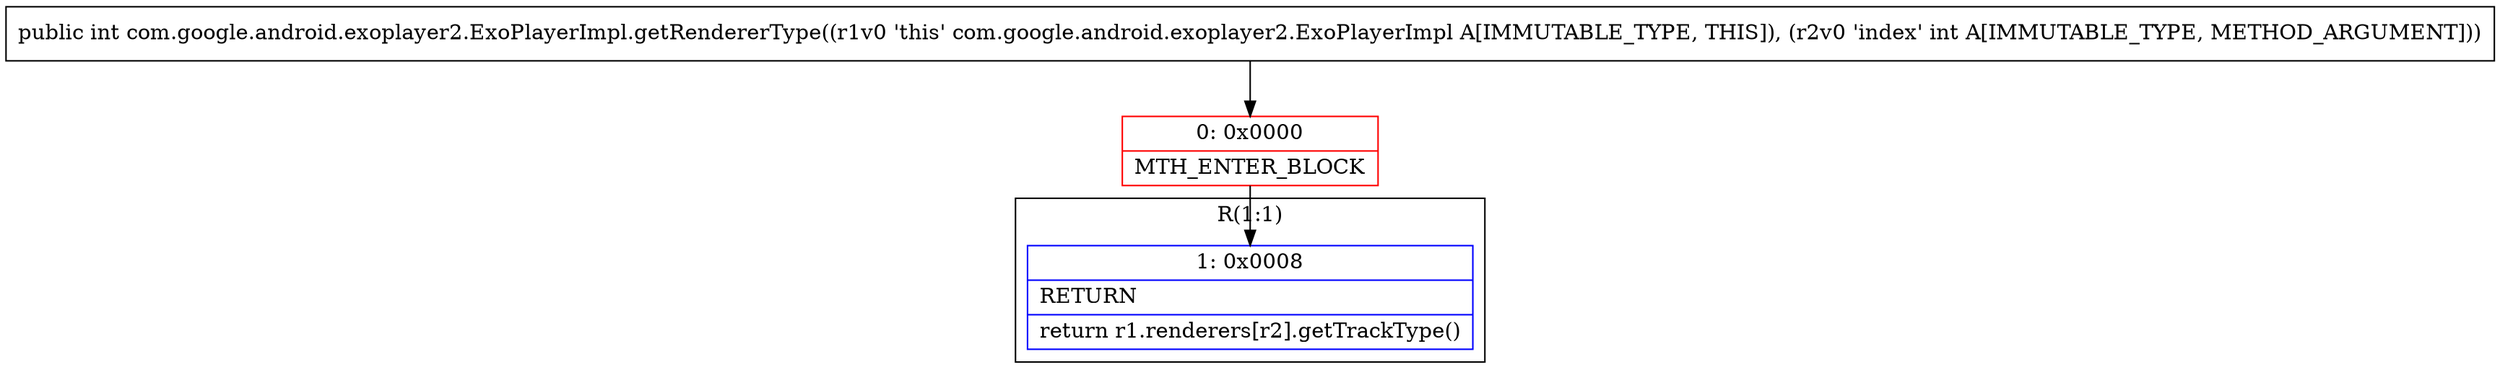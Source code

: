 digraph "CFG forcom.google.android.exoplayer2.ExoPlayerImpl.getRendererType(I)I" {
subgraph cluster_Region_1071684038 {
label = "R(1:1)";
node [shape=record,color=blue];
Node_1 [shape=record,label="{1\:\ 0x0008|RETURN\l|return r1.renderers[r2].getTrackType()\l}"];
}
Node_0 [shape=record,color=red,label="{0\:\ 0x0000|MTH_ENTER_BLOCK\l}"];
MethodNode[shape=record,label="{public int com.google.android.exoplayer2.ExoPlayerImpl.getRendererType((r1v0 'this' com.google.android.exoplayer2.ExoPlayerImpl A[IMMUTABLE_TYPE, THIS]), (r2v0 'index' int A[IMMUTABLE_TYPE, METHOD_ARGUMENT])) }"];
MethodNode -> Node_0;
Node_0 -> Node_1;
}

